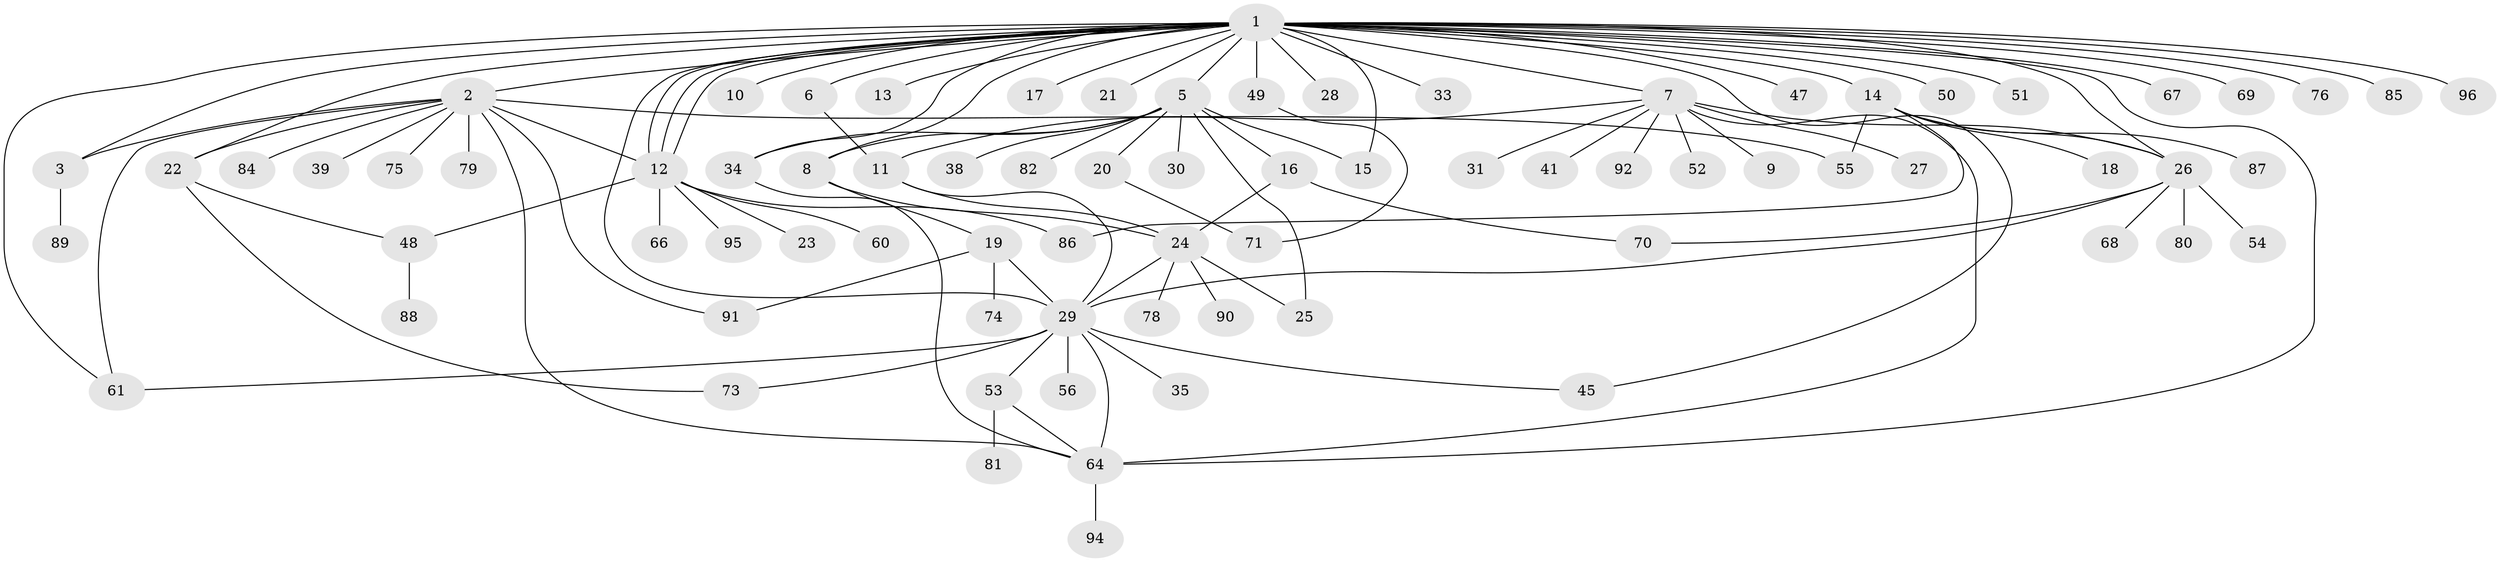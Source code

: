 // Generated by graph-tools (version 1.1) at 2025/23/03/03/25 07:23:53]
// undirected, 77 vertices, 109 edges
graph export_dot {
graph [start="1"]
  node [color=gray90,style=filled];
  1 [super="+4"];
  2 [super="+62"];
  3 [super="+77"];
  5 [super="+63"];
  6;
  7 [super="+43"];
  8;
  9;
  10;
  11 [super="+32"];
  12 [super="+58"];
  13;
  14 [super="+46"];
  15;
  16 [super="+59"];
  17;
  18 [super="+40"];
  19 [super="+37"];
  20;
  21;
  22 [super="+36"];
  23;
  24 [super="+44"];
  25;
  26 [super="+83"];
  27;
  28;
  29 [super="+42"];
  30 [super="+57"];
  31;
  33;
  34;
  35;
  38;
  39;
  41;
  45;
  47;
  48 [super="+97"];
  49;
  50;
  51;
  52;
  53;
  54;
  55;
  56;
  60;
  61;
  64 [super="+65"];
  66;
  67;
  68;
  69;
  70;
  71 [super="+72"];
  73 [super="+98"];
  74;
  75;
  76;
  78;
  79;
  80;
  81;
  82;
  84;
  85;
  86;
  87;
  88;
  89 [super="+93"];
  90;
  91;
  92;
  94;
  95;
  96;
  1 -- 2;
  1 -- 3;
  1 -- 6;
  1 -- 10;
  1 -- 12;
  1 -- 12;
  1 -- 12;
  1 -- 13;
  1 -- 14;
  1 -- 15 [weight=2];
  1 -- 17;
  1 -- 22;
  1 -- 28;
  1 -- 47;
  1 -- 49;
  1 -- 51;
  1 -- 61;
  1 -- 64;
  1 -- 67;
  1 -- 76;
  1 -- 96;
  1 -- 33;
  1 -- 34;
  1 -- 5;
  1 -- 69;
  1 -- 7;
  1 -- 8;
  1 -- 45;
  1 -- 50;
  1 -- 21;
  1 -- 85;
  1 -- 26;
  1 -- 29 [weight=2];
  2 -- 22;
  2 -- 39;
  2 -- 64;
  2 -- 75;
  2 -- 79;
  2 -- 91;
  2 -- 84;
  2 -- 55;
  2 -- 12 [weight=2];
  2 -- 61;
  2 -- 3;
  3 -- 89;
  5 -- 15;
  5 -- 16;
  5 -- 20;
  5 -- 25;
  5 -- 30;
  5 -- 38;
  5 -- 8;
  5 -- 34;
  5 -- 82;
  6 -- 11;
  7 -- 9;
  7 -- 11;
  7 -- 27;
  7 -- 31;
  7 -- 41;
  7 -- 52;
  7 -- 64;
  7 -- 92;
  7 -- 26;
  8 -- 19;
  8 -- 24;
  11 -- 24;
  11 -- 29;
  12 -- 23;
  12 -- 48;
  12 -- 60;
  12 -- 86;
  12 -- 95;
  12 -- 66;
  14 -- 18;
  14 -- 26;
  14 -- 55;
  14 -- 86;
  14 -- 87;
  16 -- 24;
  16 -- 70;
  19 -- 29;
  19 -- 74;
  19 -- 91;
  20 -- 71;
  22 -- 73;
  22 -- 48;
  24 -- 25;
  24 -- 90;
  24 -- 29;
  24 -- 78;
  26 -- 29;
  26 -- 54;
  26 -- 68;
  26 -- 70;
  26 -- 80;
  29 -- 35;
  29 -- 53;
  29 -- 56;
  29 -- 61;
  29 -- 45;
  29 -- 73;
  29 -- 64;
  34 -- 64;
  48 -- 88;
  49 -- 71;
  53 -- 64;
  53 -- 81;
  64 -- 94;
}
